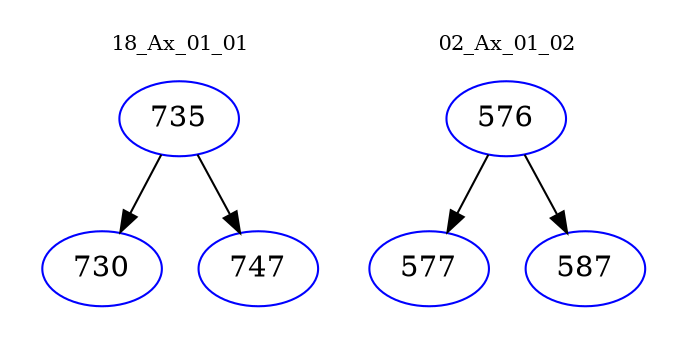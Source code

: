 digraph{
subgraph cluster_0 {
color = white
label = "18_Ax_01_01";
fontsize=10;
T0_735 [label="735", color="blue"]
T0_735 -> T0_730 [color="black"]
T0_730 [label="730", color="blue"]
T0_735 -> T0_747 [color="black"]
T0_747 [label="747", color="blue"]
}
subgraph cluster_1 {
color = white
label = "02_Ax_01_02";
fontsize=10;
T1_576 [label="576", color="blue"]
T1_576 -> T1_577 [color="black"]
T1_577 [label="577", color="blue"]
T1_576 -> T1_587 [color="black"]
T1_587 [label="587", color="blue"]
}
}
